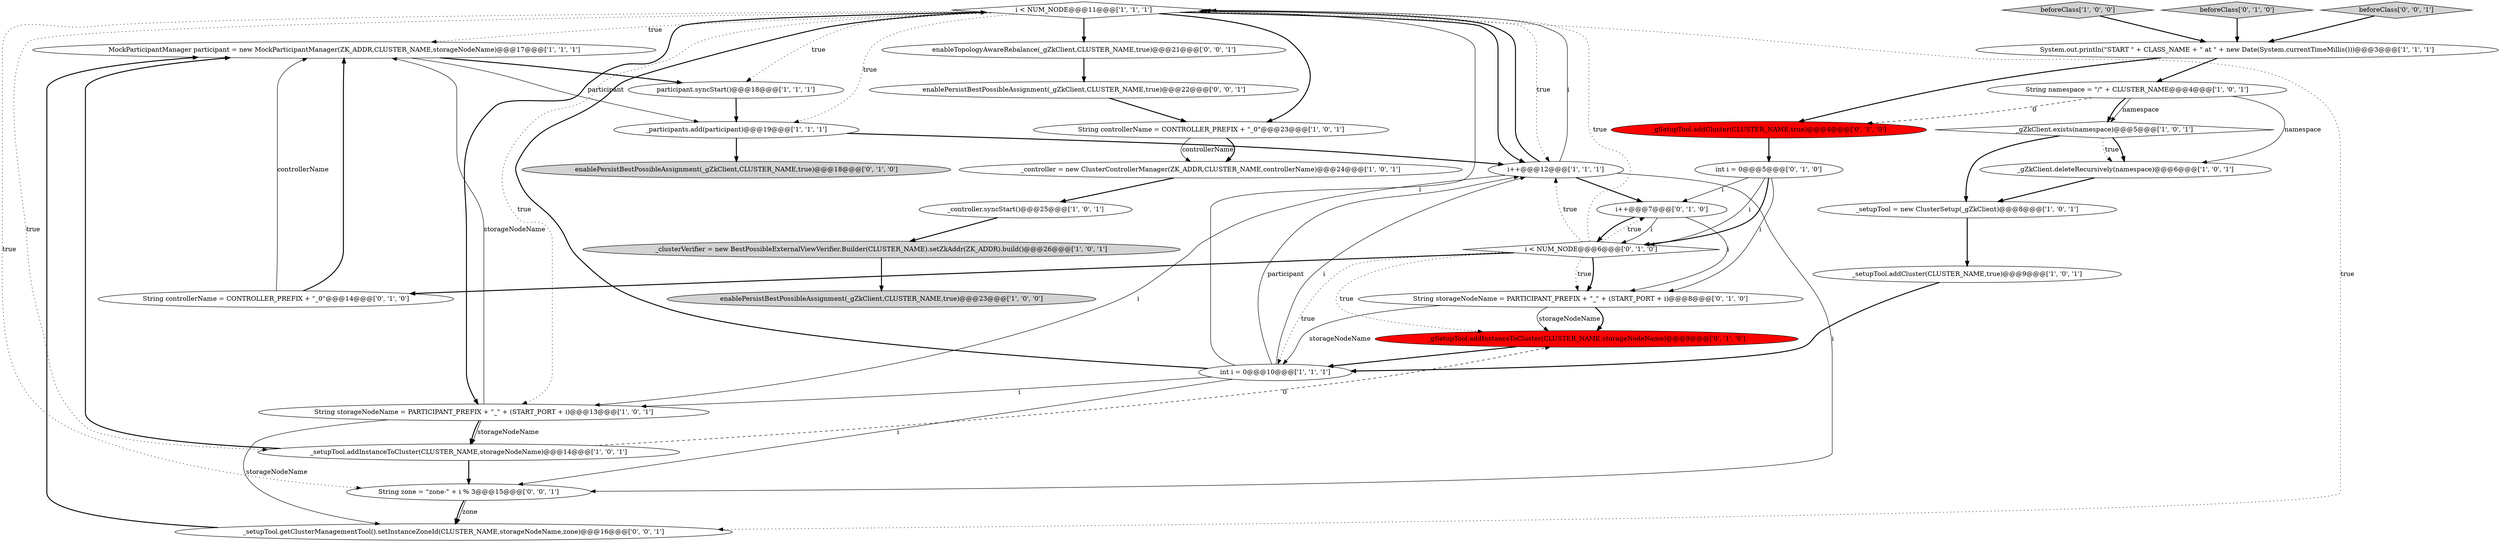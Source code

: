 digraph {
1 [style = filled, label = "i < NUM_NODE@@@11@@@['1', '1', '1']", fillcolor = white, shape = diamond image = "AAA0AAABBB1BBB"];
10 [style = filled, label = "MockParticipantManager participant = new MockParticipantManager(ZK_ADDR,CLUSTER_NAME,storageNodeName)@@@17@@@['1', '1', '1']", fillcolor = white, shape = ellipse image = "AAA0AAABBB1BBB"];
33 [style = filled, label = "_setupTool.getClusterManagementTool().setInstanceZoneId(CLUSTER_NAME,storageNodeName,zone)@@@16@@@['0', '0', '1']", fillcolor = white, shape = ellipse image = "AAA0AAABBB3BBB"];
11 [style = filled, label = "participant.syncStart()@@@18@@@['1', '1', '1']", fillcolor = white, shape = ellipse image = "AAA0AAABBB1BBB"];
31 [style = filled, label = "String zone = \"zone-\" + i % 3@@@15@@@['0', '0', '1']", fillcolor = white, shape = ellipse image = "AAA0AAABBB3BBB"];
18 [style = filled, label = "String storageNodeName = PARTICIPANT_PREFIX + \"_\" + (START_PORT + i)@@@13@@@['1', '0', '1']", fillcolor = white, shape = ellipse image = "AAA0AAABBB1BBB"];
22 [style = filled, label = "_gSetupTool.addCluster(CLUSTER_NAME,true)@@@4@@@['0', '1', '0']", fillcolor = red, shape = ellipse image = "AAA1AAABBB2BBB"];
24 [style = filled, label = "i++@@@7@@@['0', '1', '0']", fillcolor = white, shape = ellipse image = "AAA0AAABBB2BBB"];
3 [style = filled, label = "beforeClass['1', '0', '0']", fillcolor = lightgray, shape = diamond image = "AAA0AAABBB1BBB"];
25 [style = filled, label = "String storageNodeName = PARTICIPANT_PREFIX + \"_\" + (START_PORT + i)@@@8@@@['0', '1', '0']", fillcolor = white, shape = ellipse image = "AAA0AAABBB2BBB"];
9 [style = filled, label = "i++@@@12@@@['1', '1', '1']", fillcolor = white, shape = ellipse image = "AAA0AAABBB1BBB"];
6 [style = filled, label = "_clusterVerifier = new BestPossibleExternalViewVerifier.Builder(CLUSTER_NAME).setZkAddr(ZK_ADDR).build()@@@26@@@['1', '0', '1']", fillcolor = lightgray, shape = ellipse image = "AAA0AAABBB1BBB"];
21 [style = filled, label = "beforeClass['0', '1', '0']", fillcolor = lightgray, shape = diamond image = "AAA0AAABBB2BBB"];
4 [style = filled, label = "_gZkClient.deleteRecursively(namespace)@@@6@@@['1', '0', '1']", fillcolor = white, shape = ellipse image = "AAA0AAABBB1BBB"];
28 [style = filled, label = "int i = 0@@@5@@@['0', '1', '0']", fillcolor = white, shape = ellipse image = "AAA0AAABBB2BBB"];
15 [style = filled, label = "_setupTool = new ClusterSetup(_gZkClient)@@@8@@@['1', '0', '1']", fillcolor = white, shape = ellipse image = "AAA0AAABBB1BBB"];
5 [style = filled, label = "enablePersistBestPossibleAssignment(_gZkClient,CLUSTER_NAME,true)@@@23@@@['1', '0', '0']", fillcolor = lightgray, shape = ellipse image = "AAA0AAABBB1BBB"];
13 [style = filled, label = "_setupTool.addInstanceToCluster(CLUSTER_NAME,storageNodeName)@@@14@@@['1', '0', '1']", fillcolor = white, shape = ellipse image = "AAA0AAABBB1BBB"];
2 [style = filled, label = "_controller.syncStart()@@@25@@@['1', '0', '1']", fillcolor = white, shape = ellipse image = "AAA0AAABBB1BBB"];
27 [style = filled, label = "i < NUM_NODE@@@6@@@['0', '1', '0']", fillcolor = white, shape = diamond image = "AAA0AAABBB2BBB"];
26 [style = filled, label = "_gSetupTool.addInstanceToCluster(CLUSTER_NAME,storageNodeName)@@@9@@@['0', '1', '0']", fillcolor = red, shape = ellipse image = "AAA1AAABBB2BBB"];
30 [style = filled, label = "enablePersistBestPossibleAssignment(_gZkClient,CLUSTER_NAME,true)@@@22@@@['0', '0', '1']", fillcolor = white, shape = ellipse image = "AAA0AAABBB3BBB"];
20 [style = filled, label = "String controllerName = CONTROLLER_PREFIX + \"_0\"@@@14@@@['0', '1', '0']", fillcolor = white, shape = ellipse image = "AAA0AAABBB2BBB"];
23 [style = filled, label = "enablePersistBestPossibleAssignment(_gZkClient,CLUSTER_NAME,true)@@@18@@@['0', '1', '0']", fillcolor = lightgray, shape = ellipse image = "AAA0AAABBB2BBB"];
32 [style = filled, label = "enableTopologyAwareRebalance(_gZkClient,CLUSTER_NAME,true)@@@21@@@['0', '0', '1']", fillcolor = white, shape = ellipse image = "AAA0AAABBB3BBB"];
17 [style = filled, label = "_gZkClient.exists(namespace)@@@5@@@['1', '0', '1']", fillcolor = white, shape = diamond image = "AAA0AAABBB1BBB"];
8 [style = filled, label = "String controllerName = CONTROLLER_PREFIX + \"_0\"@@@23@@@['1', '0', '1']", fillcolor = white, shape = ellipse image = "AAA0AAABBB1BBB"];
0 [style = filled, label = "_controller = new ClusterControllerManager(ZK_ADDR,CLUSTER_NAME,controllerName)@@@24@@@['1', '0', '1']", fillcolor = white, shape = ellipse image = "AAA0AAABBB1BBB"];
12 [style = filled, label = "_participants.add(participant)@@@19@@@['1', '1', '1']", fillcolor = white, shape = ellipse image = "AAA0AAABBB1BBB"];
14 [style = filled, label = "System.out.println(\"START \" + CLASS_NAME + \" at \" + new Date(System.currentTimeMillis()))@@@3@@@['1', '1', '1']", fillcolor = white, shape = ellipse image = "AAA0AAABBB1BBB"];
16 [style = filled, label = "_setupTool.addCluster(CLUSTER_NAME,true)@@@9@@@['1', '0', '1']", fillcolor = white, shape = ellipse image = "AAA0AAABBB1BBB"];
29 [style = filled, label = "beforeClass['0', '0', '1']", fillcolor = lightgray, shape = diamond image = "AAA0AAABBB3BBB"];
7 [style = filled, label = "String namespace = \"/\" + CLUSTER_NAME@@@4@@@['1', '0', '1']", fillcolor = white, shape = ellipse image = "AAA0AAABBB1BBB"];
19 [style = filled, label = "int i = 0@@@10@@@['1', '1', '1']", fillcolor = white, shape = ellipse image = "AAA0AAABBB1BBB"];
13->10 [style = bold, label=""];
7->17 [style = solid, label="namespace"];
9->18 [style = solid, label="i"];
27->1 [style = dotted, label="true"];
7->17 [style = bold, label=""];
1->8 [style = bold, label=""];
24->27 [style = solid, label="i"];
1->10 [style = dotted, label="true"];
27->25 [style = dotted, label="true"];
28->25 [style = solid, label="i"];
2->6 [style = bold, label=""];
17->4 [style = dotted, label="true"];
27->26 [style = dotted, label="true"];
1->11 [style = dotted, label="true"];
0->2 [style = bold, label=""];
3->14 [style = bold, label=""];
4->15 [style = bold, label=""];
14->22 [style = bold, label=""];
28->24 [style = solid, label="i"];
31->33 [style = solid, label="zone"];
1->31 [style = dotted, label="true"];
7->22 [style = dashed, label="0"];
28->27 [style = solid, label="i"];
1->18 [style = bold, label=""];
11->12 [style = bold, label=""];
22->28 [style = bold, label=""];
33->10 [style = bold, label=""];
7->4 [style = solid, label="namespace"];
25->19 [style = solid, label="storageNodeName"];
8->0 [style = solid, label="controllerName"];
27->24 [style = dotted, label="true"];
16->19 [style = bold, label=""];
15->16 [style = bold, label=""];
12->9 [style = bold, label=""];
26->19 [style = bold, label=""];
32->30 [style = bold, label=""];
9->1 [style = solid, label="i"];
27->19 [style = dotted, label="true"];
13->26 [style = dashed, label="0"];
1->9 [style = bold, label=""];
14->7 [style = bold, label=""];
20->10 [style = bold, label=""];
1->18 [style = dotted, label="true"];
8->0 [style = bold, label=""];
1->13 [style = dotted, label="true"];
19->1 [style = bold, label=""];
6->5 [style = bold, label=""];
19->1 [style = solid, label="i"];
1->33 [style = dotted, label="true"];
18->33 [style = solid, label="storageNodeName"];
19->18 [style = solid, label="i"];
27->9 [style = dotted, label="true"];
19->31 [style = solid, label="i"];
31->33 [style = bold, label=""];
1->9 [style = dotted, label="true"];
1->12 [style = dotted, label="true"];
25->26 [style = bold, label=""];
29->14 [style = bold, label=""];
17->15 [style = bold, label=""];
18->13 [style = bold, label=""];
18->10 [style = solid, label="storageNodeName"];
1->32 [style = bold, label=""];
18->13 [style = solid, label="storageNodeName"];
12->23 [style = bold, label=""];
10->12 [style = solid, label="participant"];
28->27 [style = bold, label=""];
13->31 [style = bold, label=""];
30->8 [style = bold, label=""];
20->10 [style = solid, label="controllerName"];
9->1 [style = bold, label=""];
27->20 [style = bold, label=""];
27->25 [style = bold, label=""];
24->27 [style = bold, label=""];
17->4 [style = bold, label=""];
9->24 [style = bold, label=""];
19->9 [style = solid, label="i"];
24->25 [style = solid, label="i"];
25->26 [style = solid, label="storageNodeName"];
19->9 [style = solid, label="participant"];
21->14 [style = bold, label=""];
10->11 [style = bold, label=""];
9->31 [style = solid, label="i"];
}
